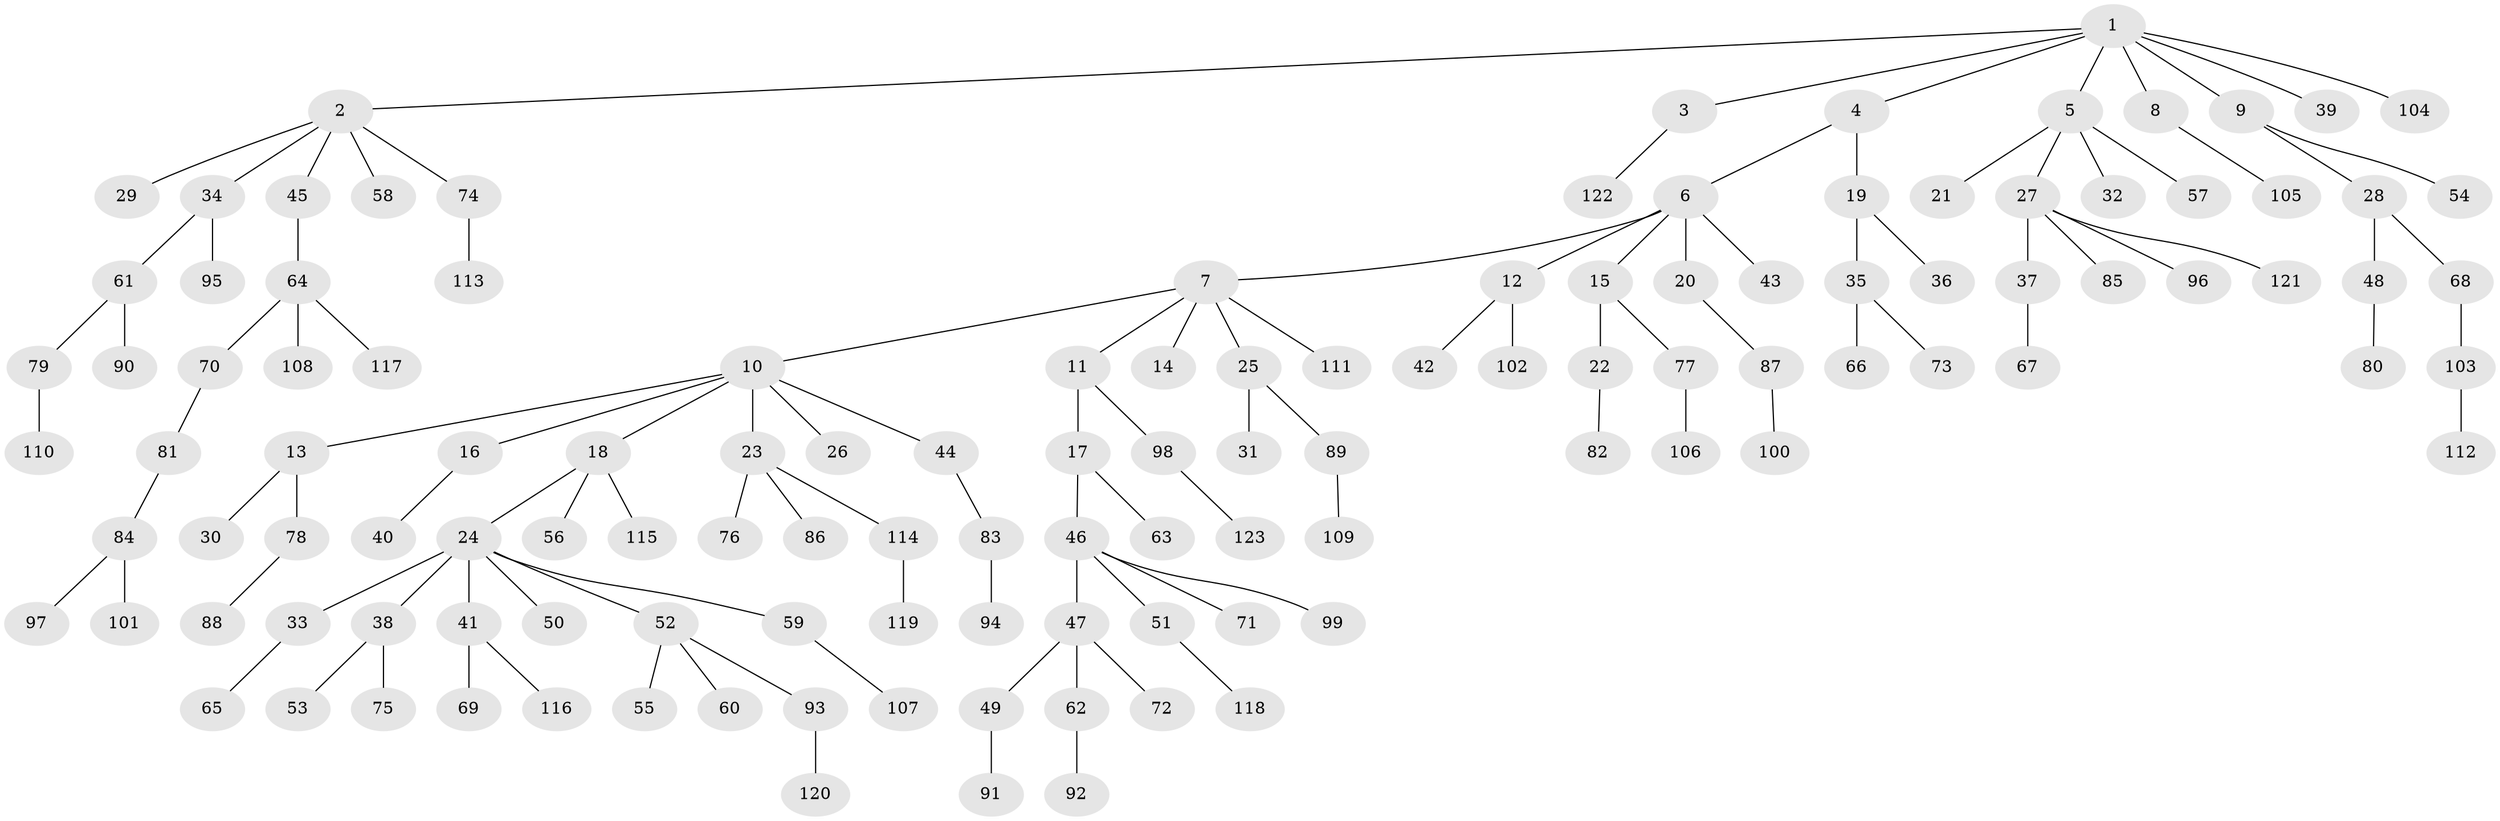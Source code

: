 // coarse degree distribution, {8: 0.04081632653061224, 6: 0.04081632653061224, 2: 0.14285714285714285, 3: 0.04081632653061224, 1: 0.6938775510204082, 9: 0.02040816326530612, 5: 0.02040816326530612}
// Generated by graph-tools (version 1.1) at 2025/19/03/04/25 18:19:10]
// undirected, 123 vertices, 122 edges
graph export_dot {
graph [start="1"]
  node [color=gray90,style=filled];
  1;
  2;
  3;
  4;
  5;
  6;
  7;
  8;
  9;
  10;
  11;
  12;
  13;
  14;
  15;
  16;
  17;
  18;
  19;
  20;
  21;
  22;
  23;
  24;
  25;
  26;
  27;
  28;
  29;
  30;
  31;
  32;
  33;
  34;
  35;
  36;
  37;
  38;
  39;
  40;
  41;
  42;
  43;
  44;
  45;
  46;
  47;
  48;
  49;
  50;
  51;
  52;
  53;
  54;
  55;
  56;
  57;
  58;
  59;
  60;
  61;
  62;
  63;
  64;
  65;
  66;
  67;
  68;
  69;
  70;
  71;
  72;
  73;
  74;
  75;
  76;
  77;
  78;
  79;
  80;
  81;
  82;
  83;
  84;
  85;
  86;
  87;
  88;
  89;
  90;
  91;
  92;
  93;
  94;
  95;
  96;
  97;
  98;
  99;
  100;
  101;
  102;
  103;
  104;
  105;
  106;
  107;
  108;
  109;
  110;
  111;
  112;
  113;
  114;
  115;
  116;
  117;
  118;
  119;
  120;
  121;
  122;
  123;
  1 -- 2;
  1 -- 3;
  1 -- 4;
  1 -- 5;
  1 -- 8;
  1 -- 9;
  1 -- 39;
  1 -- 104;
  2 -- 29;
  2 -- 34;
  2 -- 45;
  2 -- 58;
  2 -- 74;
  3 -- 122;
  4 -- 6;
  4 -- 19;
  5 -- 21;
  5 -- 27;
  5 -- 32;
  5 -- 57;
  6 -- 7;
  6 -- 12;
  6 -- 15;
  6 -- 20;
  6 -- 43;
  7 -- 10;
  7 -- 11;
  7 -- 14;
  7 -- 25;
  7 -- 111;
  8 -- 105;
  9 -- 28;
  9 -- 54;
  10 -- 13;
  10 -- 16;
  10 -- 18;
  10 -- 23;
  10 -- 26;
  10 -- 44;
  11 -- 17;
  11 -- 98;
  12 -- 42;
  12 -- 102;
  13 -- 30;
  13 -- 78;
  15 -- 22;
  15 -- 77;
  16 -- 40;
  17 -- 46;
  17 -- 63;
  18 -- 24;
  18 -- 56;
  18 -- 115;
  19 -- 35;
  19 -- 36;
  20 -- 87;
  22 -- 82;
  23 -- 76;
  23 -- 86;
  23 -- 114;
  24 -- 33;
  24 -- 38;
  24 -- 41;
  24 -- 50;
  24 -- 52;
  24 -- 59;
  25 -- 31;
  25 -- 89;
  27 -- 37;
  27 -- 85;
  27 -- 96;
  27 -- 121;
  28 -- 48;
  28 -- 68;
  33 -- 65;
  34 -- 61;
  34 -- 95;
  35 -- 66;
  35 -- 73;
  37 -- 67;
  38 -- 53;
  38 -- 75;
  41 -- 69;
  41 -- 116;
  44 -- 83;
  45 -- 64;
  46 -- 47;
  46 -- 51;
  46 -- 71;
  46 -- 99;
  47 -- 49;
  47 -- 62;
  47 -- 72;
  48 -- 80;
  49 -- 91;
  51 -- 118;
  52 -- 55;
  52 -- 60;
  52 -- 93;
  59 -- 107;
  61 -- 79;
  61 -- 90;
  62 -- 92;
  64 -- 70;
  64 -- 108;
  64 -- 117;
  68 -- 103;
  70 -- 81;
  74 -- 113;
  77 -- 106;
  78 -- 88;
  79 -- 110;
  81 -- 84;
  83 -- 94;
  84 -- 97;
  84 -- 101;
  87 -- 100;
  89 -- 109;
  93 -- 120;
  98 -- 123;
  103 -- 112;
  114 -- 119;
}
